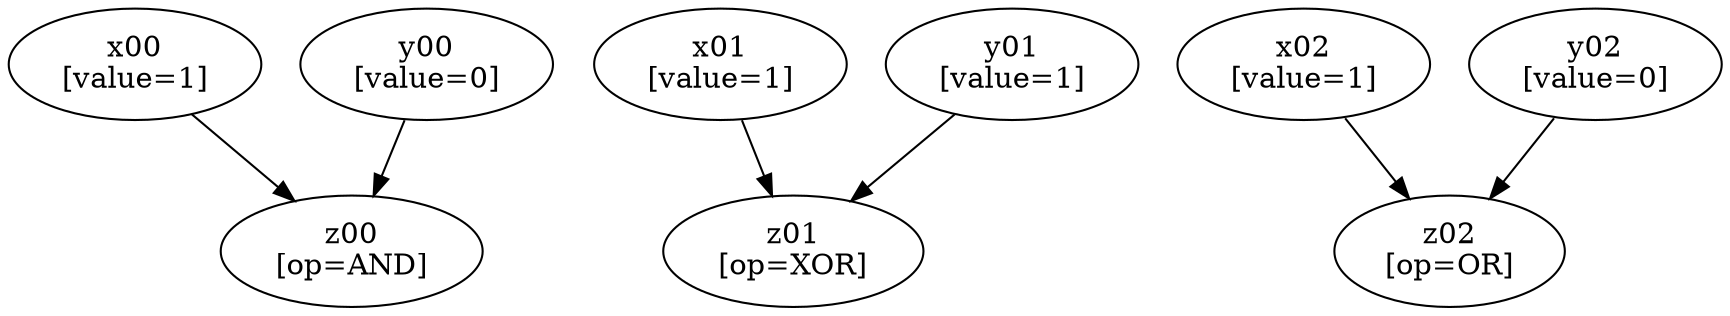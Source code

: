 strict digraph "" {
	node [label="\N"];
	x00	[label="x00
[value=1]",
		value=1];
	z00	[label="z00
[op=AND]",
		op=AND];
	x00 -> z00;
	x01	[label="x01
[value=1]",
		value=1];
	z01	[label="z01
[op=XOR]",
		op=XOR];
	x01 -> z01;
	x02	[label="x02
[value=1]",
		value=1];
	z02	[label="z02
[op=OR]",
		op=OR];
	x02 -> z02;
	y00	[label="y00
[value=0]",
		value=0];
	y00 -> z00;
	y01	[label="y01
[value=1]",
		value=1];
	y01 -> z01;
	y02	[label="y02
[value=0]",
		value=0];
	y02 -> z02;
}
